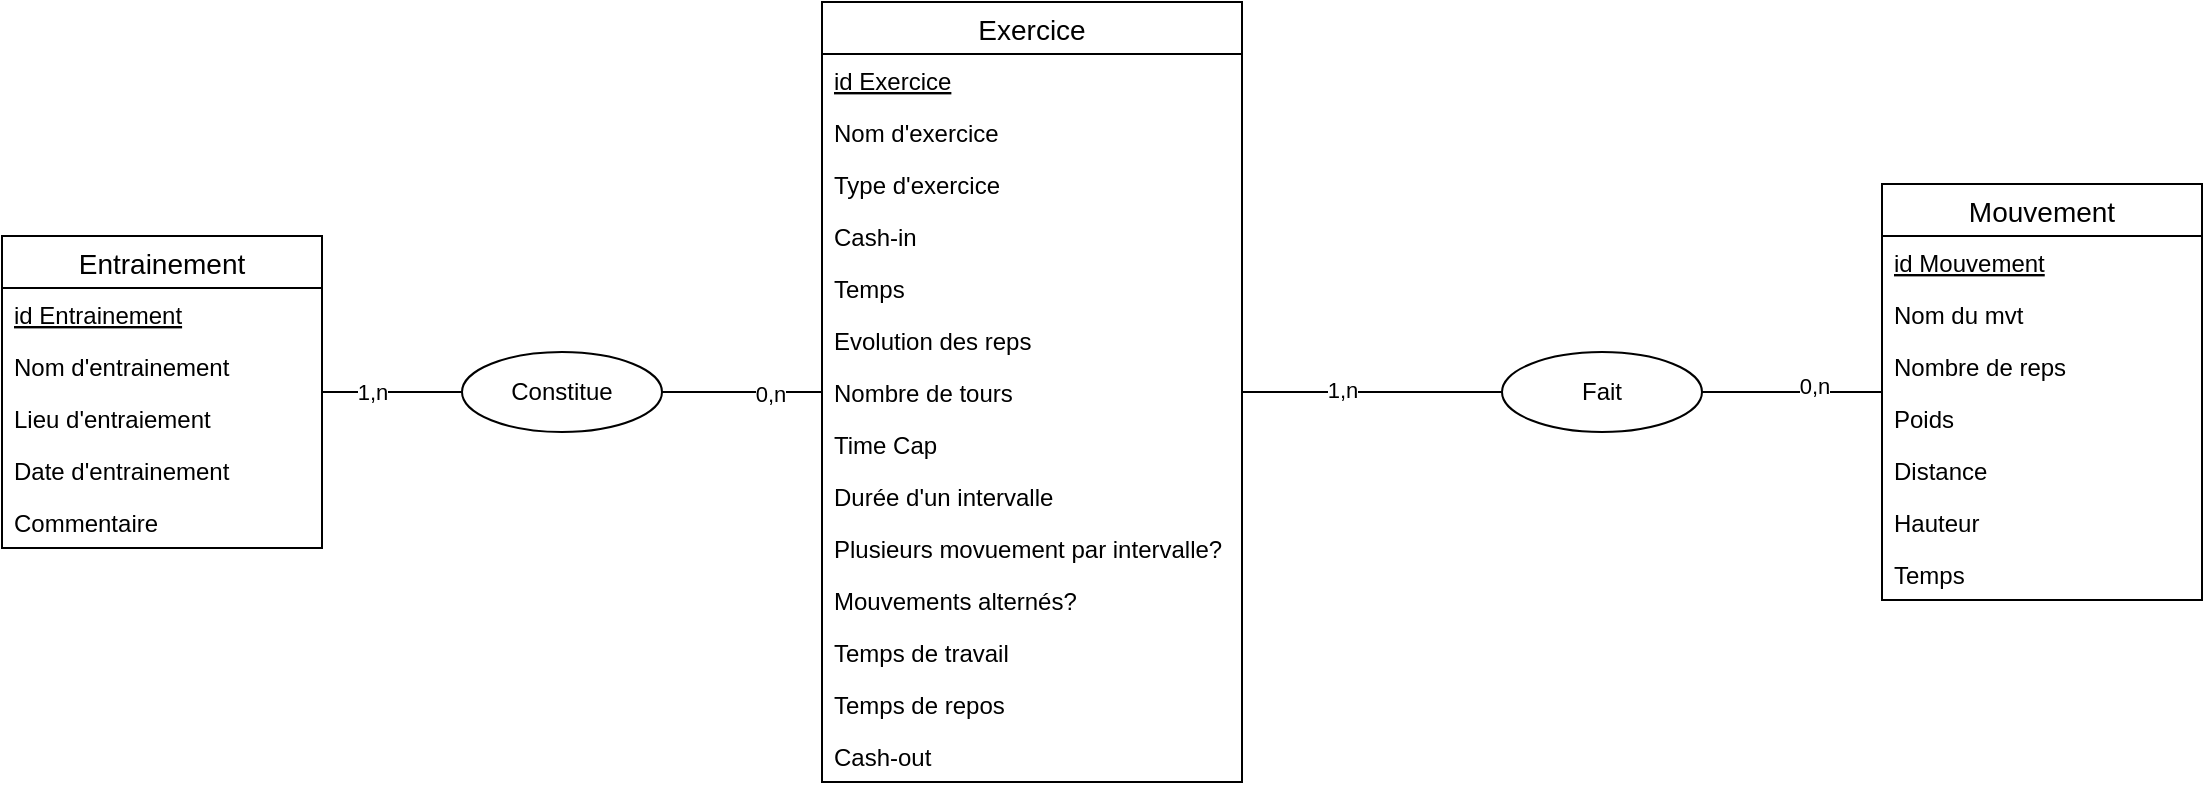 <mxfile version="12.9.13" type="device"><diagram id="C5RBs43oDa-KdzZeNtuy" name="Page-1"><mxGraphModel dx="1422" dy="1991" grid="1" gridSize="10" guides="1" tooltips="1" connect="1" arrows="1" fold="1" page="1" pageScale="1" pageWidth="827" pageHeight="1169" math="0" shadow="0"><root><mxCell id="WIyWlLk6GJQsqaUBKTNV-0"/><mxCell id="WIyWlLk6GJQsqaUBKTNV-1" parent="WIyWlLk6GJQsqaUBKTNV-0"/><mxCell id="LokbEgDBnxIkbifjdfRJ-10" value="" style="endArrow=none;html=1;" parent="WIyWlLk6GJQsqaUBKTNV-1" source="LokbEgDBnxIkbifjdfRJ-5" target="LokbEgDBnxIkbifjdfRJ-18" edge="1"><mxGeometry width="50" height="50" relative="1" as="geometry"><mxPoint x="330" y="260" as="sourcePoint"/><mxPoint x="370" y="195" as="targetPoint"/></mxGeometry></mxCell><mxCell id="LokbEgDBnxIkbifjdfRJ-20" value="1,n" style="edgeLabel;html=1;align=center;verticalAlign=middle;resizable=0;points=[];" parent="LokbEgDBnxIkbifjdfRJ-10" vertex="1" connectable="0"><mxGeometry x="-0.286" relative="1" as="geometry"><mxPoint as="offset"/></mxGeometry></mxCell><mxCell id="LokbEgDBnxIkbifjdfRJ-18" value="Constitue" style="ellipse;whiteSpace=wrap;html=1;align=center;" parent="WIyWlLk6GJQsqaUBKTNV-1" vertex="1"><mxGeometry x="260" y="117" width="100" height="40" as="geometry"/></mxCell><mxCell id="LokbEgDBnxIkbifjdfRJ-19" value="" style="endArrow=none;html=1;" parent="WIyWlLk6GJQsqaUBKTNV-1" source="LokbEgDBnxIkbifjdfRJ-18" target="LokbEgDBnxIkbifjdfRJ-11" edge="1"><mxGeometry width="50" height="50" relative="1" as="geometry"><mxPoint x="560" y="450" as="sourcePoint"/><mxPoint x="610" y="400" as="targetPoint"/></mxGeometry></mxCell><mxCell id="LokbEgDBnxIkbifjdfRJ-21" value="0,n" style="edgeLabel;html=1;align=center;verticalAlign=middle;resizable=0;points=[];" parent="LokbEgDBnxIkbifjdfRJ-19" vertex="1" connectable="0"><mxGeometry x="0.333" y="-1" relative="1" as="geometry"><mxPoint as="offset"/></mxGeometry></mxCell><mxCell id="YTWPph-VqPso7G8jj_SU-21" value="Fait" style="ellipse;whiteSpace=wrap;html=1;align=center;" vertex="1" parent="WIyWlLk6GJQsqaUBKTNV-1"><mxGeometry x="780" y="117" width="100" height="40" as="geometry"/></mxCell><mxCell id="YTWPph-VqPso7G8jj_SU-22" value="" style="endArrow=none;html=1;" edge="1" parent="WIyWlLk6GJQsqaUBKTNV-1" source="YTWPph-VqPso7G8jj_SU-21" target="LokbEgDBnxIkbifjdfRJ-11"><mxGeometry width="50" height="50" relative="1" as="geometry"><mxPoint x="720" y="220" as="sourcePoint"/><mxPoint x="770" y="170" as="targetPoint"/></mxGeometry></mxCell><mxCell id="YTWPph-VqPso7G8jj_SU-25" value="1,n" style="edgeLabel;html=1;align=center;verticalAlign=middle;resizable=0;points=[];" vertex="1" connectable="0" parent="YTWPph-VqPso7G8jj_SU-22"><mxGeometry x="0.231" y="-1" relative="1" as="geometry"><mxPoint as="offset"/></mxGeometry></mxCell><mxCell id="YTWPph-VqPso7G8jj_SU-23" value="" style="endArrow=none;html=1;" edge="1" parent="WIyWlLk6GJQsqaUBKTNV-1" source="YTWPph-VqPso7G8jj_SU-14" target="YTWPph-VqPso7G8jj_SU-21"><mxGeometry width="50" height="50" relative="1" as="geometry"><mxPoint x="865.063" y="292.362" as="sourcePoint"/><mxPoint x="690" y="220.003" as="targetPoint"/></mxGeometry></mxCell><mxCell id="YTWPph-VqPso7G8jj_SU-24" value="0,n" style="edgeLabel;html=1;align=center;verticalAlign=middle;resizable=0;points=[];" vertex="1" connectable="0" parent="YTWPph-VqPso7G8jj_SU-23"><mxGeometry x="-0.244" y="-3" relative="1" as="geometry"><mxPoint as="offset"/></mxGeometry></mxCell><mxCell id="LokbEgDBnxIkbifjdfRJ-11" value="Exercice" style="swimlane;fontStyle=0;childLayout=stackLayout;horizontal=1;startSize=26;horizontalStack=0;resizeParent=1;resizeParentMax=0;resizeLast=0;collapsible=1;marginBottom=0;align=center;fontSize=14;" parent="WIyWlLk6GJQsqaUBKTNV-1" vertex="1"><mxGeometry x="440" y="-58" width="210" height="390" as="geometry"/></mxCell><mxCell id="LokbEgDBnxIkbifjdfRJ-12" value="id Exercice" style="text;strokeColor=none;fillColor=none;spacingLeft=4;spacingRight=4;overflow=hidden;rotatable=0;points=[[0,0.5],[1,0.5]];portConstraint=eastwest;fontSize=12;fontStyle=4" parent="LokbEgDBnxIkbifjdfRJ-11" vertex="1"><mxGeometry y="26" width="210" height="26" as="geometry"/></mxCell><mxCell id="LokbEgDBnxIkbifjdfRJ-13" value="Nom d'exercice" style="text;strokeColor=none;fillColor=none;spacingLeft=4;spacingRight=4;overflow=hidden;rotatable=0;points=[[0,0.5],[1,0.5]];portConstraint=eastwest;fontSize=12;" parent="LokbEgDBnxIkbifjdfRJ-11" vertex="1"><mxGeometry y="52" width="210" height="26" as="geometry"/></mxCell><mxCell id="YTWPph-VqPso7G8jj_SU-1" value="Type d'exercice" style="text;strokeColor=none;fillColor=none;spacingLeft=4;spacingRight=4;overflow=hidden;rotatable=0;points=[[0,0.5],[1,0.5]];portConstraint=eastwest;fontSize=12;" vertex="1" parent="LokbEgDBnxIkbifjdfRJ-11"><mxGeometry y="78" width="210" height="26" as="geometry"/></mxCell><mxCell id="YTWPph-VqPso7G8jj_SU-2" value="Cash-in" style="text;strokeColor=none;fillColor=none;spacingLeft=4;spacingRight=4;overflow=hidden;rotatable=0;points=[[0,0.5],[1,0.5]];portConstraint=eastwest;fontSize=12;" vertex="1" parent="LokbEgDBnxIkbifjdfRJ-11"><mxGeometry y="104" width="210" height="26" as="geometry"/></mxCell><mxCell id="YTWPph-VqPso7G8jj_SU-3" value="Temps" style="text;strokeColor=none;fillColor=none;spacingLeft=4;spacingRight=4;overflow=hidden;rotatable=0;points=[[0,0.5],[1,0.5]];portConstraint=eastwest;fontSize=12;" vertex="1" parent="LokbEgDBnxIkbifjdfRJ-11"><mxGeometry y="130" width="210" height="26" as="geometry"/></mxCell><mxCell id="YTWPph-VqPso7G8jj_SU-4" value="Evolution des reps" style="text;strokeColor=none;fillColor=none;spacingLeft=4;spacingRight=4;overflow=hidden;rotatable=0;points=[[0,0.5],[1,0.5]];portConstraint=eastwest;fontSize=12;" vertex="1" parent="LokbEgDBnxIkbifjdfRJ-11"><mxGeometry y="156" width="210" height="26" as="geometry"/></mxCell><mxCell id="YTWPph-VqPso7G8jj_SU-5" value="Nombre de tours" style="text;strokeColor=none;fillColor=none;spacingLeft=4;spacingRight=4;overflow=hidden;rotatable=0;points=[[0,0.5],[1,0.5]];portConstraint=eastwest;fontSize=12;" vertex="1" parent="LokbEgDBnxIkbifjdfRJ-11"><mxGeometry y="182" width="210" height="26" as="geometry"/></mxCell><mxCell id="YTWPph-VqPso7G8jj_SU-6" value="Time Cap" style="text;strokeColor=none;fillColor=none;spacingLeft=4;spacingRight=4;overflow=hidden;rotatable=0;points=[[0,0.5],[1,0.5]];portConstraint=eastwest;fontSize=12;" vertex="1" parent="LokbEgDBnxIkbifjdfRJ-11"><mxGeometry y="208" width="210" height="26" as="geometry"/></mxCell><mxCell id="YTWPph-VqPso7G8jj_SU-7" value="Durée d'un intervalle" style="text;strokeColor=none;fillColor=none;spacingLeft=4;spacingRight=4;overflow=hidden;rotatable=0;points=[[0,0.5],[1,0.5]];portConstraint=eastwest;fontSize=12;" vertex="1" parent="LokbEgDBnxIkbifjdfRJ-11"><mxGeometry y="234" width="210" height="26" as="geometry"/></mxCell><mxCell id="YTWPph-VqPso7G8jj_SU-8" value="Plusieurs movuement par intervalle?" style="text;strokeColor=none;fillColor=none;spacingLeft=4;spacingRight=4;overflow=hidden;rotatable=0;points=[[0,0.5],[1,0.5]];portConstraint=eastwest;fontSize=12;" vertex="1" parent="LokbEgDBnxIkbifjdfRJ-11"><mxGeometry y="260" width="210" height="26" as="geometry"/></mxCell><mxCell id="YTWPph-VqPso7G8jj_SU-9" value="Mouvements alternés?" style="text;strokeColor=none;fillColor=none;spacingLeft=4;spacingRight=4;overflow=hidden;rotatable=0;points=[[0,0.5],[1,0.5]];portConstraint=eastwest;fontSize=12;" vertex="1" parent="LokbEgDBnxIkbifjdfRJ-11"><mxGeometry y="286" width="210" height="26" as="geometry"/></mxCell><mxCell id="YTWPph-VqPso7G8jj_SU-10" value="Temps de travail" style="text;strokeColor=none;fillColor=none;spacingLeft=4;spacingRight=4;overflow=hidden;rotatable=0;points=[[0,0.5],[1,0.5]];portConstraint=eastwest;fontSize=12;" vertex="1" parent="LokbEgDBnxIkbifjdfRJ-11"><mxGeometry y="312" width="210" height="26" as="geometry"/></mxCell><mxCell id="YTWPph-VqPso7G8jj_SU-11" value="Temps de repos" style="text;strokeColor=none;fillColor=none;spacingLeft=4;spacingRight=4;overflow=hidden;rotatable=0;points=[[0,0.5],[1,0.5]];portConstraint=eastwest;fontSize=12;" vertex="1" parent="LokbEgDBnxIkbifjdfRJ-11"><mxGeometry y="338" width="210" height="26" as="geometry"/></mxCell><mxCell id="YTWPph-VqPso7G8jj_SU-12" value="Cash-out" style="text;strokeColor=none;fillColor=none;spacingLeft=4;spacingRight=4;overflow=hidden;rotatable=0;points=[[0,0.5],[1,0.5]];portConstraint=eastwest;fontSize=12;" vertex="1" parent="LokbEgDBnxIkbifjdfRJ-11"><mxGeometry y="364" width="210" height="26" as="geometry"/></mxCell><mxCell id="LokbEgDBnxIkbifjdfRJ-5" value="Entrainement" style="swimlane;fontStyle=0;childLayout=stackLayout;horizontal=1;startSize=26;horizontalStack=0;resizeParent=1;resizeParentMax=0;resizeLast=0;collapsible=1;marginBottom=0;align=center;fontSize=14;" parent="WIyWlLk6GJQsqaUBKTNV-1" vertex="1"><mxGeometry x="30" y="59" width="160" height="156" as="geometry"/></mxCell><mxCell id="LokbEgDBnxIkbifjdfRJ-9" value="id Entrainement" style="text;strokeColor=none;fillColor=none;spacingLeft=4;spacingRight=4;overflow=hidden;rotatable=0;points=[[0,0.5],[1,0.5]];portConstraint=eastwest;fontSize=12;fontStyle=4" parent="LokbEgDBnxIkbifjdfRJ-5" vertex="1"><mxGeometry y="26" width="160" height="26" as="geometry"/></mxCell><mxCell id="YTWPph-VqPso7G8jj_SU-0" value="Nom d'entrainement" style="text;strokeColor=none;fillColor=none;spacingLeft=4;spacingRight=4;overflow=hidden;rotatable=0;points=[[0,0.5],[1,0.5]];portConstraint=eastwest;fontSize=12;" vertex="1" parent="LokbEgDBnxIkbifjdfRJ-5"><mxGeometry y="52" width="160" height="26" as="geometry"/></mxCell><mxCell id="LokbEgDBnxIkbifjdfRJ-6" value="Lieu d'entraiement" style="text;strokeColor=none;fillColor=none;spacingLeft=4;spacingRight=4;overflow=hidden;rotatable=0;points=[[0,0.5],[1,0.5]];portConstraint=eastwest;fontSize=12;" parent="LokbEgDBnxIkbifjdfRJ-5" vertex="1"><mxGeometry y="78" width="160" height="26" as="geometry"/></mxCell><mxCell id="LokbEgDBnxIkbifjdfRJ-7" value="Date d'entrainement" style="text;strokeColor=none;fillColor=none;spacingLeft=4;spacingRight=4;overflow=hidden;rotatable=0;points=[[0,0.5],[1,0.5]];portConstraint=eastwest;fontSize=12;" parent="LokbEgDBnxIkbifjdfRJ-5" vertex="1"><mxGeometry y="104" width="160" height="26" as="geometry"/></mxCell><mxCell id="LokbEgDBnxIkbifjdfRJ-8" value="Commentaire" style="text;strokeColor=none;fillColor=none;spacingLeft=4;spacingRight=4;overflow=hidden;rotatable=0;points=[[0,0.5],[1,0.5]];portConstraint=eastwest;fontSize=12;" parent="LokbEgDBnxIkbifjdfRJ-5" vertex="1"><mxGeometry y="130" width="160" height="26" as="geometry"/></mxCell><mxCell id="YTWPph-VqPso7G8jj_SU-14" value="Mouvement" style="swimlane;fontStyle=0;childLayout=stackLayout;horizontal=1;startSize=26;horizontalStack=0;resizeParent=1;resizeParentMax=0;resizeLast=0;collapsible=1;marginBottom=0;align=center;fontSize=14;" vertex="1" parent="WIyWlLk6GJQsqaUBKTNV-1"><mxGeometry x="970" y="33" width="160" height="208" as="geometry"/></mxCell><mxCell id="YTWPph-VqPso7G8jj_SU-26" value="id Mouvement" style="text;strokeColor=none;fillColor=none;spacingLeft=4;spacingRight=4;overflow=hidden;rotatable=0;points=[[0,0.5],[1,0.5]];portConstraint=eastwest;fontSize=12;fontStyle=4" vertex="1" parent="YTWPph-VqPso7G8jj_SU-14"><mxGeometry y="26" width="160" height="26" as="geometry"/></mxCell><mxCell id="YTWPph-VqPso7G8jj_SU-15" value="Nom du mvt" style="text;strokeColor=none;fillColor=none;spacingLeft=4;spacingRight=4;overflow=hidden;rotatable=0;points=[[0,0.5],[1,0.5]];portConstraint=eastwest;fontSize=12;" vertex="1" parent="YTWPph-VqPso7G8jj_SU-14"><mxGeometry y="52" width="160" height="26" as="geometry"/></mxCell><mxCell id="YTWPph-VqPso7G8jj_SU-16" value="Nombre de reps" style="text;strokeColor=none;fillColor=none;spacingLeft=4;spacingRight=4;overflow=hidden;rotatable=0;points=[[0,0.5],[1,0.5]];portConstraint=eastwest;fontSize=12;" vertex="1" parent="YTWPph-VqPso7G8jj_SU-14"><mxGeometry y="78" width="160" height="26" as="geometry"/></mxCell><mxCell id="YTWPph-VqPso7G8jj_SU-17" value="Poids" style="text;strokeColor=none;fillColor=none;spacingLeft=4;spacingRight=4;overflow=hidden;rotatable=0;points=[[0,0.5],[1,0.5]];portConstraint=eastwest;fontSize=12;" vertex="1" parent="YTWPph-VqPso7G8jj_SU-14"><mxGeometry y="104" width="160" height="26" as="geometry"/></mxCell><mxCell id="YTWPph-VqPso7G8jj_SU-18" value="Distance" style="text;strokeColor=none;fillColor=none;spacingLeft=4;spacingRight=4;overflow=hidden;rotatable=0;points=[[0,0.5],[1,0.5]];portConstraint=eastwest;fontSize=12;" vertex="1" parent="YTWPph-VqPso7G8jj_SU-14"><mxGeometry y="130" width="160" height="26" as="geometry"/></mxCell><mxCell id="YTWPph-VqPso7G8jj_SU-19" value="Hauteur" style="text;strokeColor=none;fillColor=none;spacingLeft=4;spacingRight=4;overflow=hidden;rotatable=0;points=[[0,0.5],[1,0.5]];portConstraint=eastwest;fontSize=12;" vertex="1" parent="YTWPph-VqPso7G8jj_SU-14"><mxGeometry y="156" width="160" height="26" as="geometry"/></mxCell><mxCell id="YTWPph-VqPso7G8jj_SU-20" value="Temps" style="text;strokeColor=none;fillColor=none;spacingLeft=4;spacingRight=4;overflow=hidden;rotatable=0;points=[[0,0.5],[1,0.5]];portConstraint=eastwest;fontSize=12;" vertex="1" parent="YTWPph-VqPso7G8jj_SU-14"><mxGeometry y="182" width="160" height="26" as="geometry"/></mxCell></root></mxGraphModel></diagram></mxfile>